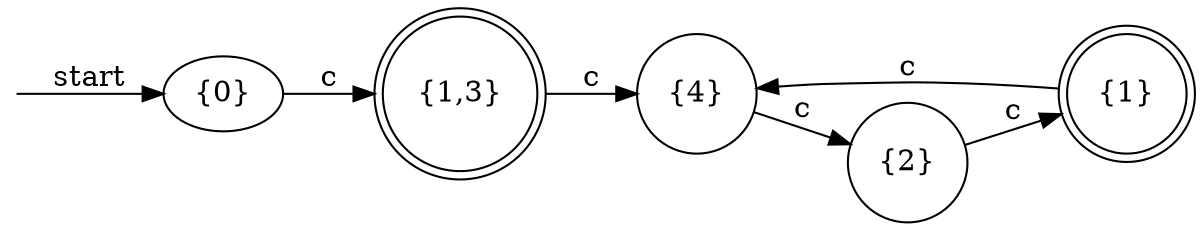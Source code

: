 digraph dfa {
    rankdir = LR;
    __start [style = invis, shape = point];
    __start -> "{0}" [ label = "start" ];
    node [shape = doublecircle]; "{1,3}" "{1}"
    node [shape = circle];
    "{0}" -> "{1,3}" [ label = "c" ];
    "{1,3}" -> "{4}" [ label = "c" ];
    "{4}" -> "{2}" [ label = "c" ];
    "{2}" -> "{1}" [ label = "c" ];
    "{1}" -> "{4}" [ label = "c" ];
}
